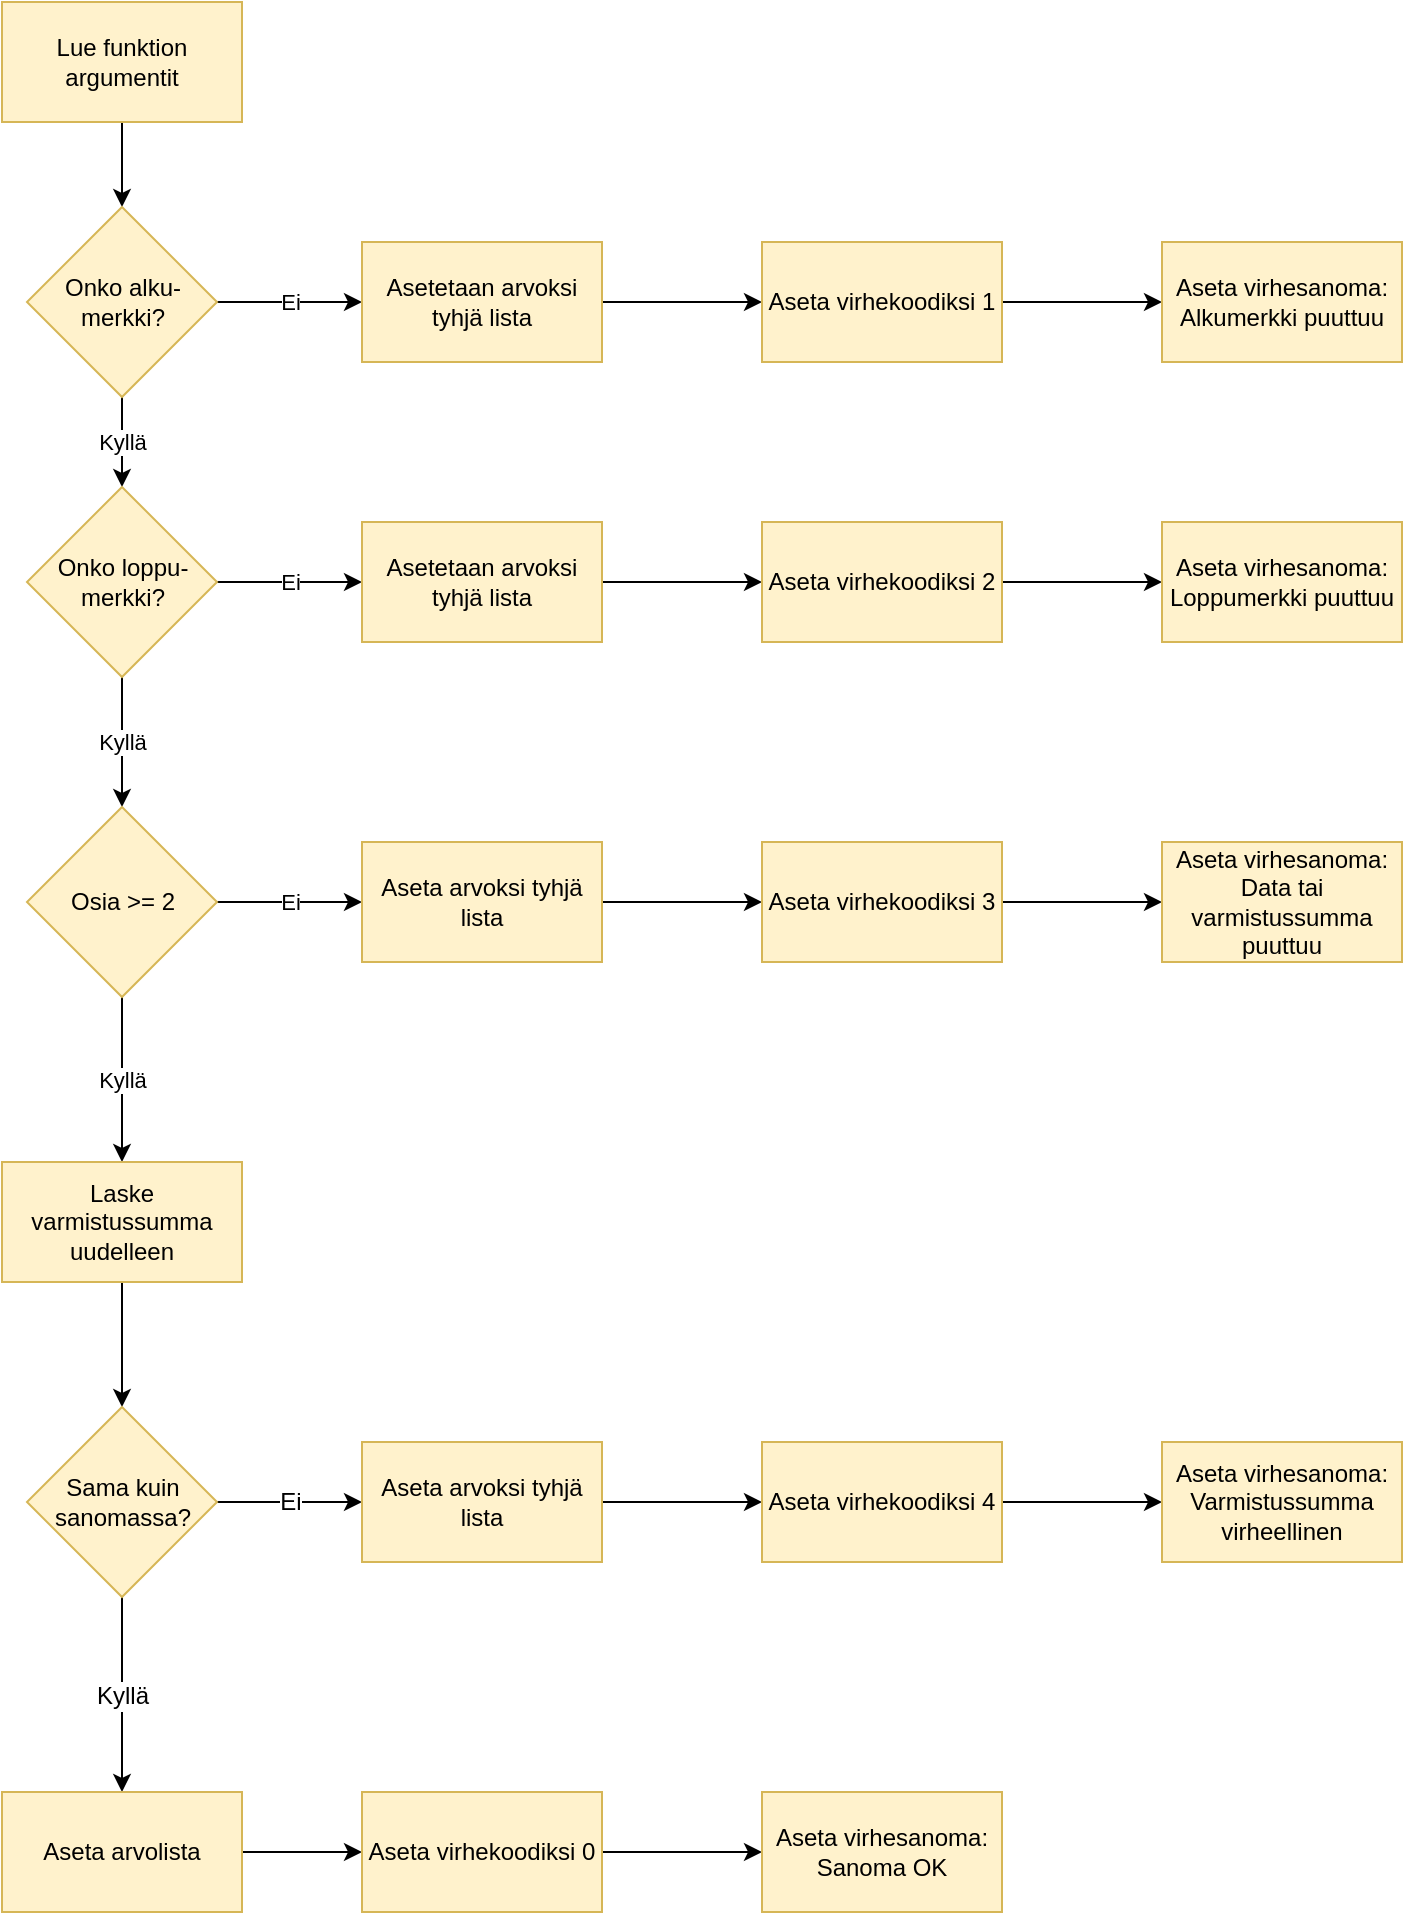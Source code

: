 <mxfile version="16.5.1" type="device"><diagram id="vP1lNrxG7RSs4dc-Qoxk" name="Page-1"><mxGraphModel dx="2062" dy="1215" grid="1" gridSize="10" guides="1" tooltips="1" connect="1" arrows="1" fold="1" page="1" pageScale="1" pageWidth="827" pageHeight="1169" math="0" shadow="0"><root><mxCell id="0"/><mxCell id="1" parent="0"/><mxCell id="1JH1GmHkBvl2FOn64eK0-3" style="edgeStyle=orthogonalEdgeStyle;rounded=0;orthogonalLoop=1;jettySize=auto;html=1;" edge="1" parent="1" source="1JH1GmHkBvl2FOn64eK0-1" target="1JH1GmHkBvl2FOn64eK0-2"><mxGeometry relative="1" as="geometry"/></mxCell><mxCell id="1JH1GmHkBvl2FOn64eK0-1" value="Lue funktion argumentit" style="rounded=0;whiteSpace=wrap;html=1;fillColor=#fff2cc;strokeColor=#d6b656;" vertex="1" parent="1"><mxGeometry x="40" y="40" width="120" height="60" as="geometry"/></mxCell><mxCell id="1JH1GmHkBvl2FOn64eK0-5" value="Ei" style="edgeStyle=orthogonalEdgeStyle;rounded=0;orthogonalLoop=1;jettySize=auto;html=1;entryX=0;entryY=0.5;entryDx=0;entryDy=0;" edge="1" parent="1" source="1JH1GmHkBvl2FOn64eK0-2" target="1JH1GmHkBvl2FOn64eK0-4"><mxGeometry relative="1" as="geometry"/></mxCell><mxCell id="1JH1GmHkBvl2FOn64eK0-14" value="Kyllä" style="edgeStyle=orthogonalEdgeStyle;rounded=0;orthogonalLoop=1;jettySize=auto;html=1;" edge="1" parent="1" source="1JH1GmHkBvl2FOn64eK0-2" target="1JH1GmHkBvl2FOn64eK0-13"><mxGeometry relative="1" as="geometry"/></mxCell><mxCell id="1JH1GmHkBvl2FOn64eK0-2" value="Onko alku-merkki?" style="rhombus;whiteSpace=wrap;html=1;fillColor=#fff2cc;strokeColor=#d6b656;" vertex="1" parent="1"><mxGeometry x="52.5" y="142.5" width="95" height="95" as="geometry"/></mxCell><mxCell id="1JH1GmHkBvl2FOn64eK0-10" value="" style="edgeStyle=orthogonalEdgeStyle;rounded=0;orthogonalLoop=1;jettySize=auto;html=1;" edge="1" parent="1" source="1JH1GmHkBvl2FOn64eK0-4" target="1JH1GmHkBvl2FOn64eK0-9"><mxGeometry relative="1" as="geometry"/></mxCell><mxCell id="1JH1GmHkBvl2FOn64eK0-4" value="Asetetaan arvoksi tyhjä lista" style="rounded=0;whiteSpace=wrap;html=1;fillColor=#fff2cc;strokeColor=#d6b656;" vertex="1" parent="1"><mxGeometry x="220" y="160" width="120" height="60" as="geometry"/></mxCell><mxCell id="1JH1GmHkBvl2FOn64eK0-12" value="" style="edgeStyle=orthogonalEdgeStyle;rounded=0;orthogonalLoop=1;jettySize=auto;html=1;" edge="1" parent="1" source="1JH1GmHkBvl2FOn64eK0-9" target="1JH1GmHkBvl2FOn64eK0-11"><mxGeometry relative="1" as="geometry"/></mxCell><mxCell id="1JH1GmHkBvl2FOn64eK0-9" value="Aseta virhekoodiksi 1" style="whiteSpace=wrap;html=1;rounded=0;fillColor=#fff2cc;strokeColor=#d6b656;" vertex="1" parent="1"><mxGeometry x="420" y="160" width="120" height="60" as="geometry"/></mxCell><mxCell id="1JH1GmHkBvl2FOn64eK0-11" value="Aseta virhesanoma:&lt;br&gt;Alkumerkki puuttuu" style="whiteSpace=wrap;html=1;rounded=0;fillColor=#fff2cc;strokeColor=#d6b656;" vertex="1" parent="1"><mxGeometry x="620" y="160" width="120" height="60" as="geometry"/></mxCell><mxCell id="1JH1GmHkBvl2FOn64eK0-16" value="Ei" style="edgeStyle=orthogonalEdgeStyle;rounded=0;orthogonalLoop=1;jettySize=auto;html=1;" edge="1" parent="1" source="1JH1GmHkBvl2FOn64eK0-13" target="1JH1GmHkBvl2FOn64eK0-15"><mxGeometry relative="1" as="geometry"/></mxCell><mxCell id="1JH1GmHkBvl2FOn64eK0-22" value="Kyllä" style="edgeStyle=orthogonalEdgeStyle;rounded=0;orthogonalLoop=1;jettySize=auto;html=1;" edge="1" parent="1" source="1JH1GmHkBvl2FOn64eK0-13" target="1JH1GmHkBvl2FOn64eK0-21"><mxGeometry relative="1" as="geometry"/></mxCell><mxCell id="1JH1GmHkBvl2FOn64eK0-13" value="Onko loppu-merkki?" style="rhombus;whiteSpace=wrap;html=1;fillColor=#fff2cc;strokeColor=#d6b656;" vertex="1" parent="1"><mxGeometry x="52.5" y="282.5" width="95" height="95" as="geometry"/></mxCell><mxCell id="1JH1GmHkBvl2FOn64eK0-18" value="" style="edgeStyle=orthogonalEdgeStyle;rounded=0;orthogonalLoop=1;jettySize=auto;html=1;" edge="1" parent="1" source="1JH1GmHkBvl2FOn64eK0-15" target="1JH1GmHkBvl2FOn64eK0-17"><mxGeometry relative="1" as="geometry"/></mxCell><mxCell id="1JH1GmHkBvl2FOn64eK0-15" value="Asetetaan arvoksi tyhjä lista" style="whiteSpace=wrap;html=1;fillColor=#fff2cc;strokeColor=#d6b656;" vertex="1" parent="1"><mxGeometry x="220" y="300" width="120" height="60" as="geometry"/></mxCell><mxCell id="1JH1GmHkBvl2FOn64eK0-20" value="" style="edgeStyle=orthogonalEdgeStyle;rounded=0;orthogonalLoop=1;jettySize=auto;html=1;" edge="1" parent="1" source="1JH1GmHkBvl2FOn64eK0-17" target="1JH1GmHkBvl2FOn64eK0-19"><mxGeometry relative="1" as="geometry"/></mxCell><mxCell id="1JH1GmHkBvl2FOn64eK0-17" value="Aseta virhekoodiksi 2" style="whiteSpace=wrap;html=1;fillColor=#fff2cc;strokeColor=#d6b656;" vertex="1" parent="1"><mxGeometry x="420" y="300" width="120" height="60" as="geometry"/></mxCell><mxCell id="1JH1GmHkBvl2FOn64eK0-19" value="Aseta virhesanoma: Loppumerkki puuttuu" style="whiteSpace=wrap;html=1;fillColor=#fff2cc;strokeColor=#d6b656;" vertex="1" parent="1"><mxGeometry x="620" y="300" width="120" height="60" as="geometry"/></mxCell><mxCell id="1JH1GmHkBvl2FOn64eK0-24" value="Ei" style="edgeStyle=orthogonalEdgeStyle;rounded=0;orthogonalLoop=1;jettySize=auto;html=1;" edge="1" parent="1" source="1JH1GmHkBvl2FOn64eK0-21" target="1JH1GmHkBvl2FOn64eK0-23"><mxGeometry relative="1" as="geometry"/></mxCell><mxCell id="1JH1GmHkBvl2FOn64eK0-32" value="Kyllä" style="edgeStyle=orthogonalEdgeStyle;rounded=0;orthogonalLoop=1;jettySize=auto;html=1;" edge="1" parent="1" source="1JH1GmHkBvl2FOn64eK0-21" target="1JH1GmHkBvl2FOn64eK0-31"><mxGeometry relative="1" as="geometry"/></mxCell><mxCell id="1JH1GmHkBvl2FOn64eK0-21" value="Osia &amp;gt;= 2" style="rhombus;whiteSpace=wrap;html=1;fillColor=#fff2cc;strokeColor=#d6b656;" vertex="1" parent="1"><mxGeometry x="52.5" y="442.5" width="95" height="95" as="geometry"/></mxCell><mxCell id="1JH1GmHkBvl2FOn64eK0-26" value="" style="edgeStyle=orthogonalEdgeStyle;rounded=0;orthogonalLoop=1;jettySize=auto;html=1;" edge="1" parent="1" source="1JH1GmHkBvl2FOn64eK0-23" target="1JH1GmHkBvl2FOn64eK0-25"><mxGeometry relative="1" as="geometry"/></mxCell><mxCell id="1JH1GmHkBvl2FOn64eK0-23" value="Aseta arvoksi tyhjä lista" style="whiteSpace=wrap;html=1;fillColor=#fff2cc;strokeColor=#d6b656;" vertex="1" parent="1"><mxGeometry x="220" y="460" width="120" height="60" as="geometry"/></mxCell><mxCell id="1JH1GmHkBvl2FOn64eK0-28" value="" style="edgeStyle=orthogonalEdgeStyle;rounded=0;orthogonalLoop=1;jettySize=auto;html=1;" edge="1" parent="1" source="1JH1GmHkBvl2FOn64eK0-25" target="1JH1GmHkBvl2FOn64eK0-27"><mxGeometry relative="1" as="geometry"/></mxCell><mxCell id="1JH1GmHkBvl2FOn64eK0-25" value="Aseta virhekoodiksi 3" style="whiteSpace=wrap;html=1;fillColor=#fff2cc;strokeColor=#d6b656;" vertex="1" parent="1"><mxGeometry x="420" y="460" width="120" height="60" as="geometry"/></mxCell><mxCell id="1JH1GmHkBvl2FOn64eK0-27" value="Aseta virhesanoma: Data tai varmistussumma puuttuu" style="whiteSpace=wrap;html=1;fillColor=#fff2cc;strokeColor=#d6b656;" vertex="1" parent="1"><mxGeometry x="620" y="460" width="120" height="60" as="geometry"/></mxCell><mxCell id="1JH1GmHkBvl2FOn64eK0-34" value="" style="edgeStyle=orthogonalEdgeStyle;rounded=0;orthogonalLoop=1;jettySize=auto;html=1;" edge="1" parent="1" source="1JH1GmHkBvl2FOn64eK0-31" target="1JH1GmHkBvl2FOn64eK0-33"><mxGeometry relative="1" as="geometry"/></mxCell><mxCell id="1JH1GmHkBvl2FOn64eK0-31" value="Laske varmistussumma uudelleen" style="whiteSpace=wrap;html=1;fillColor=#fff2cc;strokeColor=#d6b656;" vertex="1" parent="1"><mxGeometry x="40" y="620" width="120" height="60" as="geometry"/></mxCell><mxCell id="1JH1GmHkBvl2FOn64eK0-37" value="Ei" style="edgeStyle=orthogonalEdgeStyle;rounded=0;orthogonalLoop=1;jettySize=auto;html=1;fontSize=12;" edge="1" parent="1" source="1JH1GmHkBvl2FOn64eK0-33" target="1JH1GmHkBvl2FOn64eK0-36"><mxGeometry relative="1" as="geometry"/></mxCell><mxCell id="1JH1GmHkBvl2FOn64eK0-44" value="Kyllä" style="edgeStyle=orthogonalEdgeStyle;rounded=0;orthogonalLoop=1;jettySize=auto;html=1;fontSize=12;" edge="1" parent="1" source="1JH1GmHkBvl2FOn64eK0-33" target="1JH1GmHkBvl2FOn64eK0-43"><mxGeometry relative="1" as="geometry"/></mxCell><mxCell id="1JH1GmHkBvl2FOn64eK0-33" value="Sama kuin sanomassa?" style="rhombus;whiteSpace=wrap;html=1;fontSize=12;fillColor=#fff2cc;strokeColor=#d6b656;" vertex="1" parent="1"><mxGeometry x="52.5" y="742.5" width="95" height="95" as="geometry"/></mxCell><mxCell id="1JH1GmHkBvl2FOn64eK0-39" value="" style="edgeStyle=orthogonalEdgeStyle;rounded=0;orthogonalLoop=1;jettySize=auto;html=1;fontSize=12;" edge="1" parent="1" source="1JH1GmHkBvl2FOn64eK0-36" target="1JH1GmHkBvl2FOn64eK0-38"><mxGeometry relative="1" as="geometry"/></mxCell><mxCell id="1JH1GmHkBvl2FOn64eK0-36" value="Aseta arvoksi tyhjä lista" style="whiteSpace=wrap;html=1;fillColor=#fff2cc;strokeColor=#d6b656;" vertex="1" parent="1"><mxGeometry x="220" y="760" width="120" height="60" as="geometry"/></mxCell><mxCell id="1JH1GmHkBvl2FOn64eK0-41" value="" style="edgeStyle=orthogonalEdgeStyle;rounded=0;orthogonalLoop=1;jettySize=auto;html=1;fontSize=12;" edge="1" parent="1" source="1JH1GmHkBvl2FOn64eK0-38" target="1JH1GmHkBvl2FOn64eK0-40"><mxGeometry relative="1" as="geometry"/></mxCell><mxCell id="1JH1GmHkBvl2FOn64eK0-38" value="Aseta virhekoodiksi 4" style="whiteSpace=wrap;html=1;fillColor=#fff2cc;strokeColor=#d6b656;" vertex="1" parent="1"><mxGeometry x="420" y="760" width="120" height="60" as="geometry"/></mxCell><mxCell id="1JH1GmHkBvl2FOn64eK0-40" value="Aseta virhesanoma: Varmistussumma virheellinen" style="whiteSpace=wrap;html=1;fillColor=#fff2cc;strokeColor=#d6b656;" vertex="1" parent="1"><mxGeometry x="620" y="760" width="120" height="60" as="geometry"/></mxCell><mxCell id="1JH1GmHkBvl2FOn64eK0-46" value="" style="edgeStyle=orthogonalEdgeStyle;rounded=0;orthogonalLoop=1;jettySize=auto;html=1;fontSize=12;" edge="1" parent="1" source="1JH1GmHkBvl2FOn64eK0-43" target="1JH1GmHkBvl2FOn64eK0-45"><mxGeometry relative="1" as="geometry"/></mxCell><mxCell id="1JH1GmHkBvl2FOn64eK0-43" value="Aseta arvolista" style="whiteSpace=wrap;html=1;fillColor=#fff2cc;strokeColor=#d6b656;" vertex="1" parent="1"><mxGeometry x="40" y="935" width="120" height="60" as="geometry"/></mxCell><mxCell id="1JH1GmHkBvl2FOn64eK0-48" value="" style="edgeStyle=orthogonalEdgeStyle;rounded=0;orthogonalLoop=1;jettySize=auto;html=1;fontSize=12;" edge="1" parent="1" source="1JH1GmHkBvl2FOn64eK0-45" target="1JH1GmHkBvl2FOn64eK0-47"><mxGeometry relative="1" as="geometry"/></mxCell><mxCell id="1JH1GmHkBvl2FOn64eK0-45" value="Aseta virhekoodiksi 0" style="whiteSpace=wrap;html=1;fillColor=#fff2cc;strokeColor=#d6b656;" vertex="1" parent="1"><mxGeometry x="220" y="935" width="120" height="60" as="geometry"/></mxCell><mxCell id="1JH1GmHkBvl2FOn64eK0-47" value="Aseta virhesanoma: Sanoma OK" style="whiteSpace=wrap;html=1;fillColor=#fff2cc;strokeColor=#d6b656;" vertex="1" parent="1"><mxGeometry x="420" y="935" width="120" height="60" as="geometry"/></mxCell></root></mxGraphModel></diagram></mxfile>